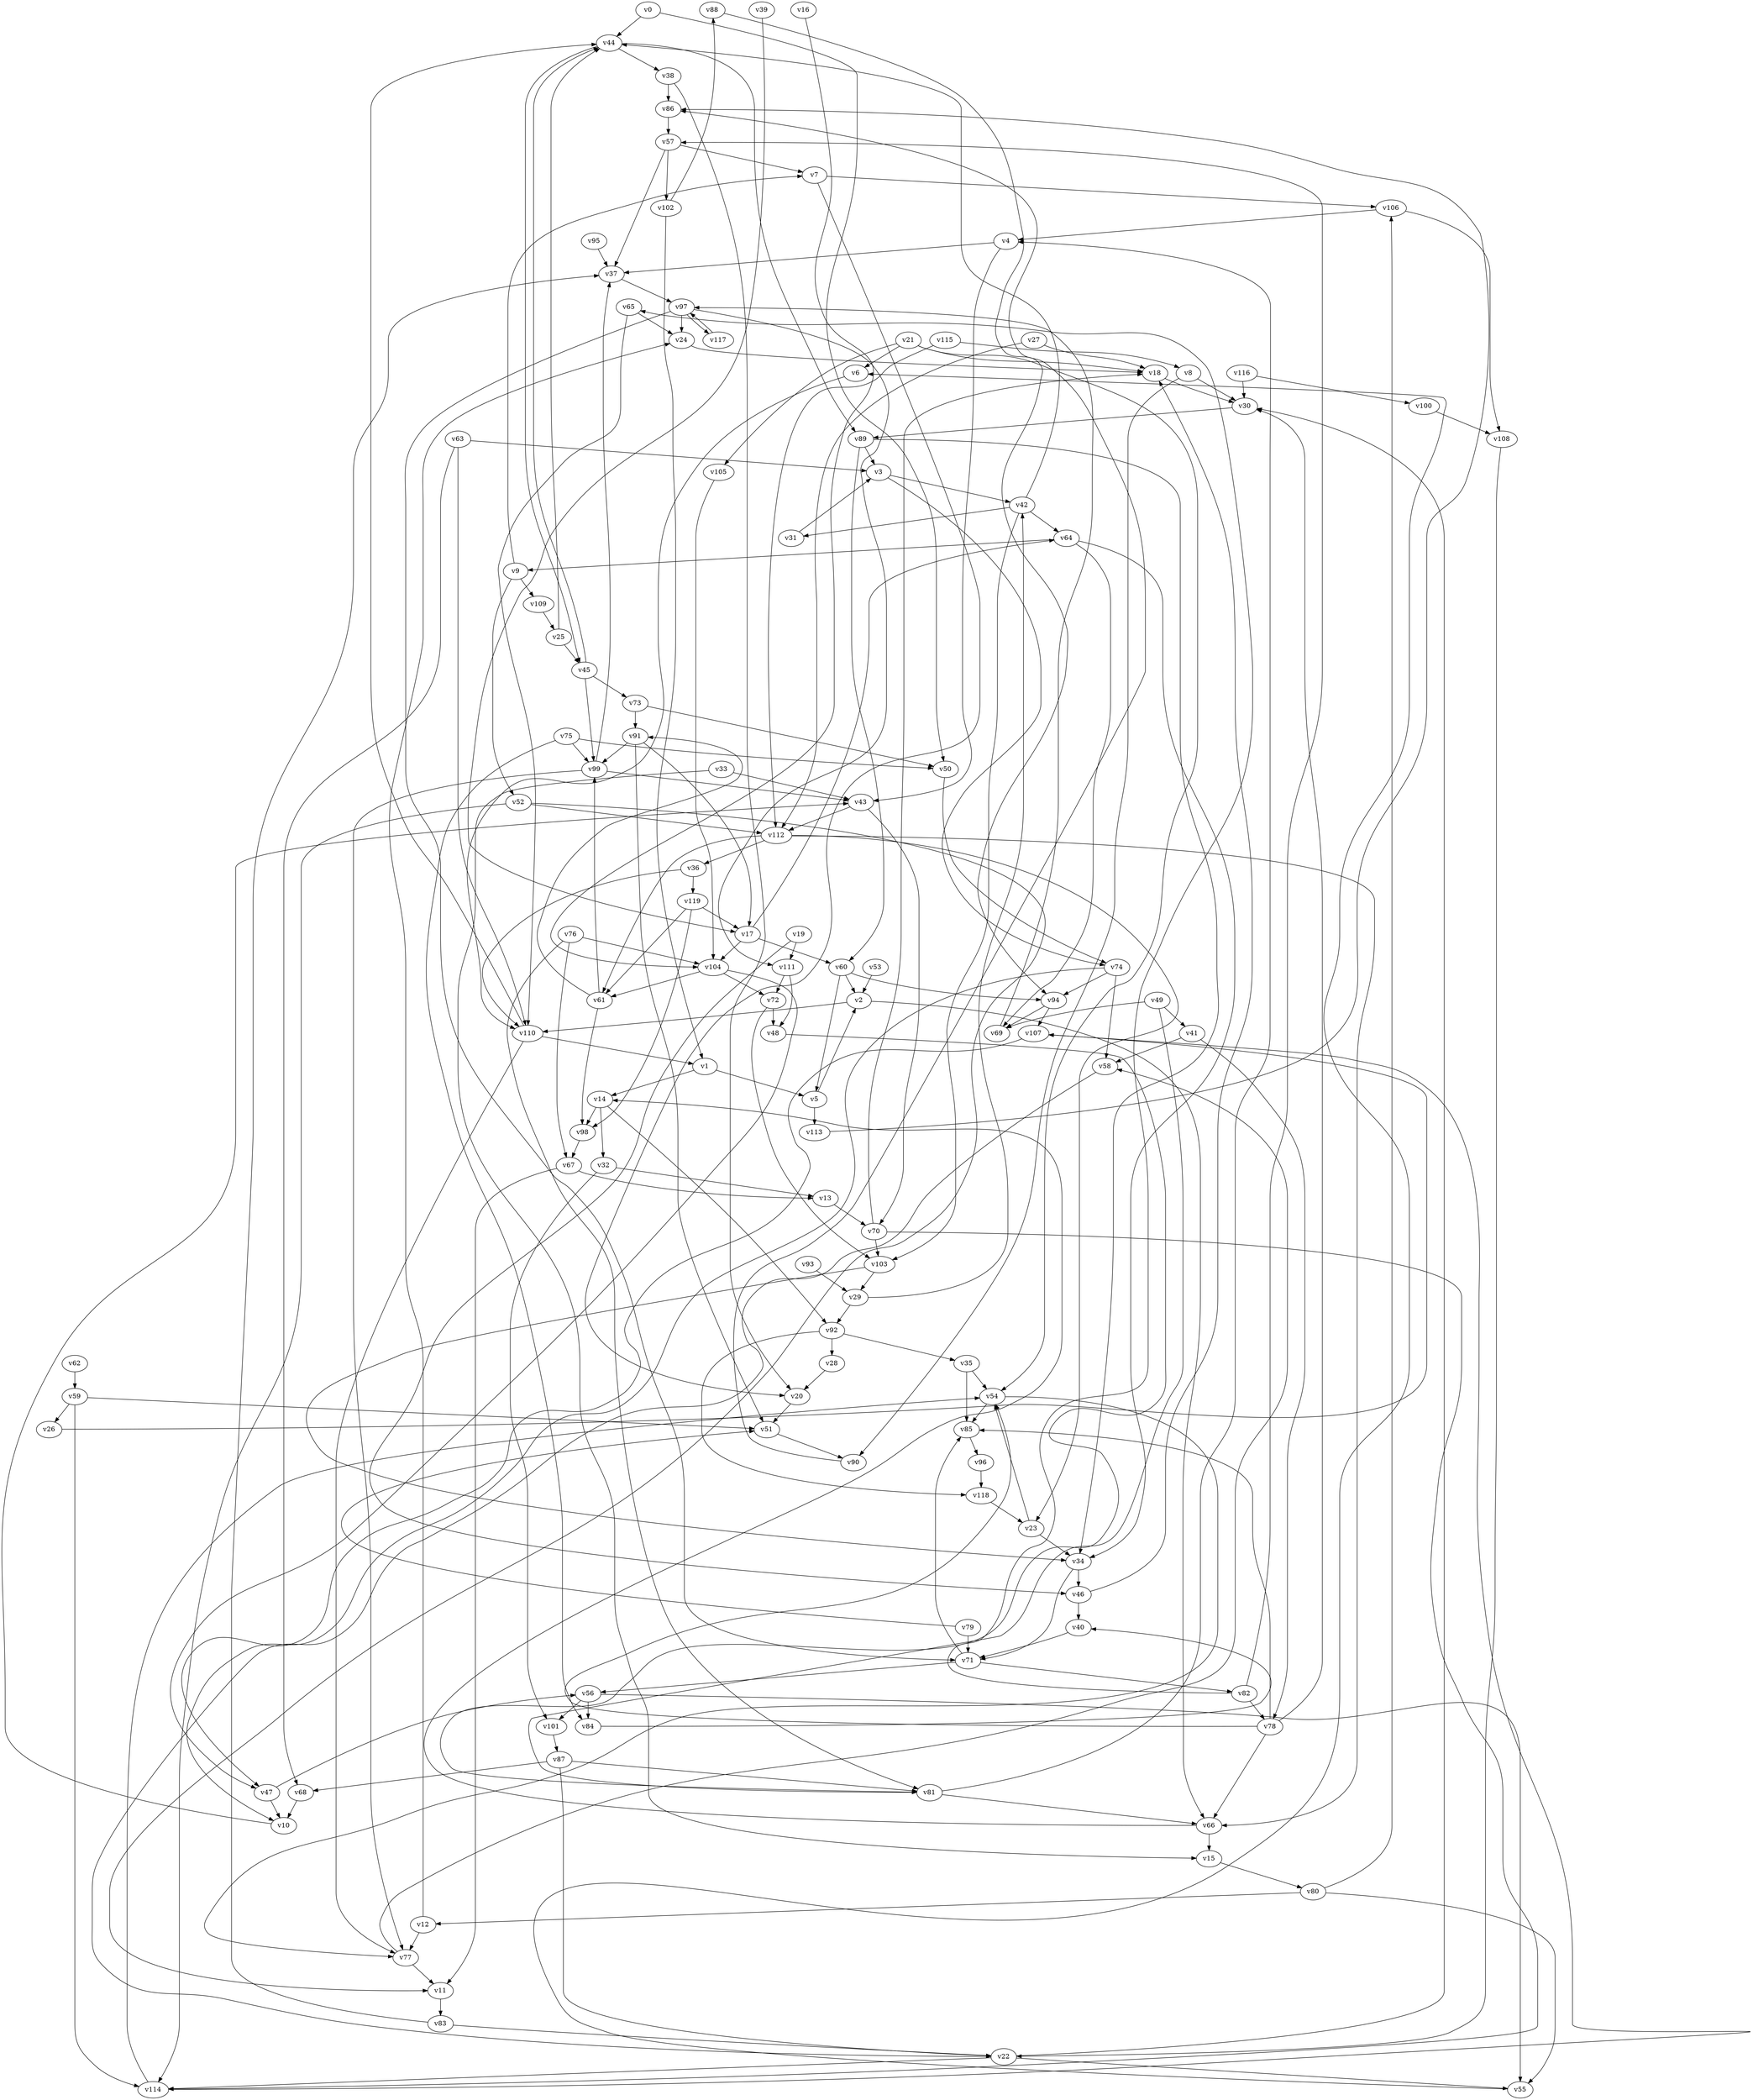 // Benchmark game 167 - 120 vertices
// time_bound: 30
// targets: v88
digraph G {
    v0 [name="v0", player=1];
    v1 [name="v1", player=0];
    v2 [name="v2", player=1];
    v3 [name="v3", player=0];
    v4 [name="v4", player=0];
    v5 [name="v5", player=0];
    v6 [name="v6", player=0];
    v7 [name="v7", player=0];
    v8 [name="v8", player=1];
    v9 [name="v9", player=1];
    v10 [name="v10", player=0];
    v11 [name="v11", player=1];
    v12 [name="v12", player=0];
    v13 [name="v13", player=0];
    v14 [name="v14", player=0];
    v15 [name="v15", player=1];
    v16 [name="v16", player=1];
    v17 [name="v17", player=1];
    v18 [name="v18", player=0];
    v19 [name="v19", player=1];
    v20 [name="v20", player=1];
    v21 [name="v21", player=1];
    v22 [name="v22", player=0];
    v23 [name="v23", player=0];
    v24 [name="v24", player=1];
    v25 [name="v25", player=1];
    v26 [name="v26", player=1];
    v27 [name="v27", player=1];
    v28 [name="v28", player=1];
    v29 [name="v29", player=1];
    v30 [name="v30", player=1];
    v31 [name="v31", player=0];
    v32 [name="v32", player=1];
    v33 [name="v33", player=0];
    v34 [name="v34", player=0];
    v35 [name="v35", player=1];
    v36 [name="v36", player=1];
    v37 [name="v37", player=0];
    v38 [name="v38", player=1];
    v39 [name="v39", player=1];
    v40 [name="v40", player=0];
    v41 [name="v41", player=0];
    v42 [name="v42", player=0];
    v43 [name="v43", player=1];
    v44 [name="v44", player=1];
    v45 [name="v45", player=0];
    v46 [name="v46", player=1];
    v47 [name="v47", player=1];
    v48 [name="v48", player=0];
    v49 [name="v49", player=0];
    v50 [name="v50", player=0];
    v51 [name="v51", player=1];
    v52 [name="v52", player=1];
    v53 [name="v53", player=1];
    v54 [name="v54", player=0];
    v55 [name="v55", player=1];
    v56 [name="v56", player=0];
    v57 [name="v57", player=0];
    v58 [name="v58", player=0];
    v59 [name="v59", player=0];
    v60 [name="v60", player=1];
    v61 [name="v61", player=0];
    v62 [name="v62", player=1];
    v63 [name="v63", player=1];
    v64 [name="v64", player=0];
    v65 [name="v65", player=0];
    v66 [name="v66", player=1];
    v67 [name="v67", player=0];
    v68 [name="v68", player=0];
    v69 [name="v69", player=1];
    v70 [name="v70", player=1];
    v71 [name="v71", player=0];
    v72 [name="v72", player=1];
    v73 [name="v73", player=0];
    v74 [name="v74", player=1];
    v75 [name="v75", player=0];
    v76 [name="v76", player=1];
    v77 [name="v77", player=0];
    v78 [name="v78", player=0];
    v79 [name="v79", player=1];
    v80 [name="v80", player=0];
    v81 [name="v81", player=0];
    v82 [name="v82", player=1];
    v83 [name="v83", player=0];
    v84 [name="v84", player=1];
    v85 [name="v85", player=0];
    v86 [name="v86", player=0];
    v87 [name="v87", player=0];
    v88 [name="v88", player=0, target=1];
    v89 [name="v89", player=0];
    v90 [name="v90", player=0];
    v91 [name="v91", player=0];
    v92 [name="v92", player=0];
    v93 [name="v93", player=0];
    v94 [name="v94", player=0];
    v95 [name="v95", player=1];
    v96 [name="v96", player=1];
    v97 [name="v97", player=1];
    v98 [name="v98", player=1];
    v99 [name="v99", player=1];
    v100 [name="v100", player=0];
    v101 [name="v101", player=1];
    v102 [name="v102", player=1];
    v103 [name="v103", player=0];
    v104 [name="v104", player=1];
    v105 [name="v105", player=0];
    v106 [name="v106", player=0];
    v107 [name="v107", player=1];
    v108 [name="v108", player=0];
    v109 [name="v109", player=0];
    v110 [name="v110", player=1];
    v111 [name="v111", player=0];
    v112 [name="v112", player=0];
    v113 [name="v113", player=0];
    v114 [name="v114", player=1];
    v115 [name="v115", player=0];
    v116 [name="v116", player=1];
    v117 [name="v117", player=1];
    v118 [name="v118", player=0];
    v119 [name="v119", player=0];

    v0 -> v50;
    v1 -> v5;
    v2 -> v66;
    v3 -> v74 [constraint="t < 7"];
    v4 -> v37;
    v5 -> v2;
    v6 -> v110 [constraint="t >= 2"];
    v7 -> v20 [constraint="t >= 3"];
    v8 -> v30;
    v9 -> v109;
    v10 -> v43 [constraint="t mod 4 == 2"];
    v11 -> v83;
    v12 -> v77;
    v13 -> v70;
    v14 -> v92;
    v15 -> v80;
    v16 -> v104 [constraint="t < 9"];
    v17 -> v60;
    v18 -> v30;
    v19 -> v46 [constraint="t mod 3 == 0"];
    v20 -> v51;
    v21 -> v18;
    v22 -> v30;
    v23 -> v34;
    v24 -> v18;
    v25 -> v45;
    v26 -> v107 [constraint="t mod 2 == 0"];
    v27 -> v112;
    v28 -> v20;
    v29 -> v42;
    v30 -> v89;
    v31 -> v3;
    v32 -> v13 [constraint="t < 15"];
    v33 -> v43;
    v34 -> v71;
    v35 -> v54;
    v36 -> v110 [constraint="t < 13"];
    v37 -> v97;
    v38 -> v86;
    v39 -> v17 [constraint="t mod 5 == 0"];
    v40 -> v71;
    v41 -> v78;
    v42 -> v64;
    v43 -> v112;
    v44 -> v45;
    v45 -> v99;
    v46 -> v18;
    v47 -> v56 [constraint="t mod 3 == 0"];
    v48 -> v81 [constraint="t >= 2"];
    v49 -> v81 [constraint="t >= 5"];
    v50 -> v74 [constraint="t < 14"];
    v51 -> v90;
    v52 -> v11 [constraint="t < 6"];
    v53 -> v2;
    v54 -> v77 [constraint="t < 9"];
    v55 -> v6 [constraint="t >= 3"];
    v56 -> v101;
    v57 -> v7;
    v58 -> v22 [constraint="t mod 5 == 1"];
    v59 -> v26;
    v60 -> v2;
    v61 -> v91 [constraint="t mod 3 == 2"];
    v62 -> v59;
    v63 -> v3;
    v64 -> v34;
    v65 -> v24;
    v66 -> v14 [constraint="t >= 4"];
    v67 -> v11;
    v68 -> v10;
    v69 -> v97;
    v70 -> v114 [constraint="t mod 5 == 2"];
    v71 -> v56;
    v72 -> v48;
    v73 -> v50 [constraint="t mod 5 == 0"];
    v74 -> v10 [constraint="t < 15"];
    v75 -> v99;
    v76 -> v104;
    v77 -> v58 [constraint="t >= 2"];
    v78 -> v54 [constraint="t mod 4 == 0"];
    v79 -> v51 [constraint="t mod 4 == 2"];
    v80 -> v55;
    v81 -> v4;
    v82 -> v65 [constraint="t >= 5"];
    v83 -> v37;
    v84 -> v40 [constraint="t >= 1"];
    v85 -> v96;
    v86 -> v57;
    v87 -> v22;
    v88 -> v94 [constraint="t < 13"];
    v89 -> v34;
    v90 -> v86 [constraint="t mod 4 == 3"];
    v91 -> v51;
    v92 -> v35;
    v93 -> v29;
    v94 -> v69;
    v95 -> v37;
    v96 -> v118;
    v97 -> v111 [constraint="t >= 1"];
    v98 -> v67;
    v99 -> v37;
    v100 -> v108;
    v101 -> v87;
    v102 -> v88 [constraint="t >= 5"];
    v103 -> v34 [constraint="t >= 5"];
    v104 -> v47 [constraint="t >= 2"];
    v105 -> v104;
    v106 -> v4;
    v107 -> v47 [constraint="t mod 4 == 3"];
    v108 -> v22;
    v109 -> v25;
    v110 -> v1;
    v111 -> v48;
    v112 -> v23;
    v113 -> v86 [constraint="t < 7"];
    v114 -> v107 [constraint="t < 7"];
    v115 -> v112;
    v116 -> v30;
    v117 -> v97 [constraint="t >= 2"];
    v118 -> v23;
    v119 -> v61 [constraint="t >= 1"];
    v56 -> v55;
    v92 -> v118;
    v74 -> v58;
    v111 -> v72;
    v112 -> v61;
    v97 -> v117;
    v110 -> v77;
    v78 -> v85;
    v71 -> v82;
    v34 -> v46;
    v21 -> v105;
    v119 -> v17;
    v3 -> v42;
    v73 -> v91;
    v61 -> v98;
    v76 -> v67;
    v87 -> v68;
    v35 -> v85;
    v94 -> v107;
    v46 -> v40;
    v38 -> v20;
    v89 -> v60;
    v92 -> v28;
    v0 -> v44;
    v52 -> v114;
    v29 -> v92;
    v80 -> v106;
    v102 -> v1;
    v64 -> v9;
    v81 -> v66;
    v103 -> v29;
    v22 -> v114;
    v66 -> v15;
    v45 -> v73;
    v41 -> v58;
    v22 -> v55;
    v57 -> v102;
    v54 -> v85;
    v112 -> v66;
    v61 -> v99;
    v104 -> v72;
    v70 -> v103;
    v59 -> v51;
    v4 -> v43;
    v77 -> v11;
    v91 -> v17;
    v82 -> v57;
    v72 -> v103;
    v63 -> v110;
    v17 -> v64;
    v70 -> v18;
    v32 -> v101;
    v106 -> v108;
    v114 -> v54;
    v25 -> v44;
    v71 -> v85;
    v44 -> v89;
    v99 -> v77;
    v27 -> v18;
    v9 -> v7;
    v79 -> v71;
    v42 -> v44;
    v49 -> v41;
    v104 -> v61;
    v49 -> v69;
    v1 -> v14;
    v63 -> v68;
    v17 -> v104;
    v76 -> v81;
    v21 -> v54;
    v64 -> v69;
    v91 -> v99;
    v78 -> v66;
    v47 -> v10;
    v45 -> v44;
    v80 -> v12;
    v75 -> v50;
    v42 -> v103;
    v56 -> v84;
    v97 -> v71;
    v9 -> v52;
    v82 -> v78;
    v14 -> v98;
    v59 -> v114;
    v19 -> v111;
    v97 -> v24;
    v14 -> v32;
    v89 -> v3;
    v33 -> v15;
    v42 -> v31;
    v44 -> v38;
    v12 -> v24;
    v60 -> v5;
    v23 -> v54;
    v116 -> v100;
    v119 -> v98;
    v65 -> v110;
    v74 -> v94;
    v83 -> v22;
    v7 -> v106;
    v2 -> v110;
    v43 -> v70;
    v21 -> v6;
    v78 -> v30;
    v110 -> v44;
    v57 -> v37;
    v112 -> v36;
    v115 -> v8;
    v67 -> v13;
    v36 -> v119;
    v52 -> v112;
    v75 -> v84;
    v99 -> v43;
    v87 -> v81;
    v5 -> v113;
    v60 -> v94;
    v8 -> v90;
}
